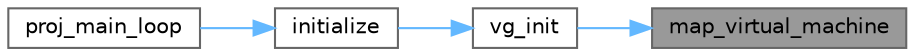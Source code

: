 digraph "map_virtual_machine"
{
 // LATEX_PDF_SIZE
  bgcolor="transparent";
  edge [fontname=Helvetica,fontsize=10,labelfontname=Helvetica,labelfontsize=10];
  node [fontname=Helvetica,fontsize=10,shape=box,height=0.2,width=0.4];
  rankdir="RL";
  Node1 [label="map_virtual_machine",height=0.2,width=0.4,color="gray40", fillcolor="grey60", style="filled", fontcolor="black",tooltip="This function allocates memomry necessary for the graphics and maps it in an array."];
  Node1 -> Node2 [dir="back",color="steelblue1",style="solid"];
  Node2 [label="vg_init",height=0.2,width=0.4,color="grey40", fillcolor="white", style="filled",URL="$video_8c.html#afa0e432c3ebeefc29a59abc4d22918df",tooltip="This funtion initiates graphics mode (GUI instead of CLI)"];
  Node2 -> Node3 [dir="back",color="steelblue1",style="solid"];
  Node3 [label="initialize",height=0.2,width=0.4,color="grey40", fillcolor="white", style="filled",URL="$int__manager_8c.html#ac4ae186b48f33686d93c72b9160a2afb",tooltip="Initializes the system and sets up the necessary interrupts and devices."];
  Node3 -> Node4 [dir="back",color="steelblue1",style="solid"];
  Node4 [label="proj_main_loop",height=0.2,width=0.4,color="grey40", fillcolor="white", style="filled",URL="$main_8c.html#a2a16f651eccbd248e1ad3b3b924b143b",tooltip=" "];
}
